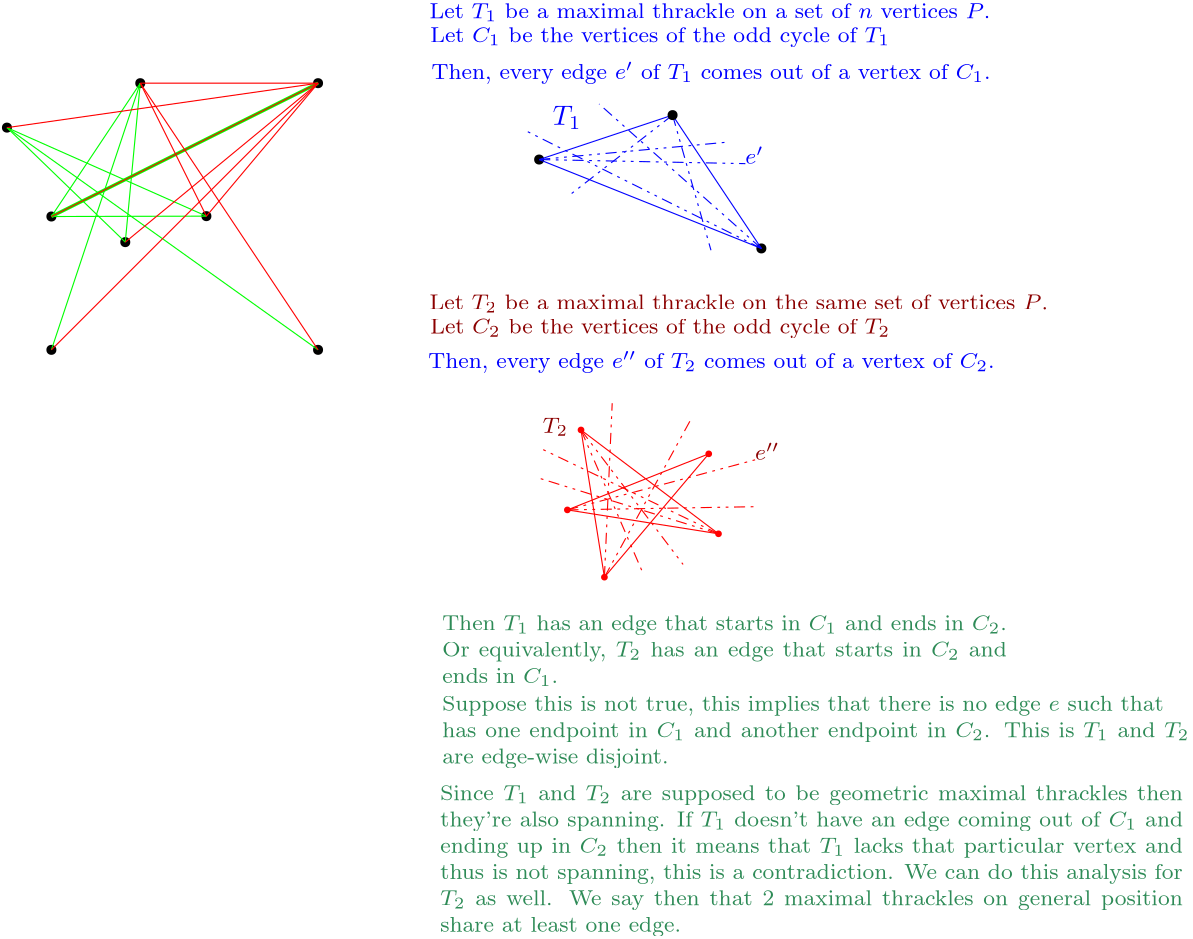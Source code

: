<?xml version="1.0"?>
<!DOCTYPE ipe SYSTEM "ipe.dtd">
<ipe version="70206" creator="Ipe 7.2.7">
<info created="D:20190428144458" modified="D:20190428144458"/>
<ipestyle name="basic">
<symbol name="arrow/arc(spx)">
<path stroke="sym-stroke" fill="sym-stroke" pen="sym-pen">
0 0 m
-1 0.333 l
-1 -0.333 l
h
</path>
</symbol>
<symbol name="arrow/farc(spx)">
<path stroke="sym-stroke" fill="white" pen="sym-pen">
0 0 m
-1 0.333 l
-1 -0.333 l
h
</path>
</symbol>
<symbol name="arrow/ptarc(spx)">
<path stroke="sym-stroke" fill="sym-stroke" pen="sym-pen">
0 0 m
-1 0.333 l
-0.8 0 l
-1 -0.333 l
h
</path>
</symbol>
<symbol name="arrow/fptarc(spx)">
<path stroke="sym-stroke" fill="white" pen="sym-pen">
0 0 m
-1 0.333 l
-0.8 0 l
-1 -0.333 l
h
</path>
</symbol>
<symbol name="mark/circle(sx)" transformations="translations">
<path fill="sym-stroke">
0.6 0 0 0.6 0 0 e
0.4 0 0 0.4 0 0 e
</path>
</symbol>
<symbol name="mark/disk(sx)" transformations="translations">
<path fill="sym-stroke">
0.6 0 0 0.6 0 0 e
</path>
</symbol>
<symbol name="mark/fdisk(sfx)" transformations="translations">
<group>
<path fill="sym-fill">
0.5 0 0 0.5 0 0 e
</path>
<path fill="sym-stroke" fillrule="eofill">
0.6 0 0 0.6 0 0 e
0.4 0 0 0.4 0 0 e
</path>
</group>
</symbol>
<symbol name="mark/box(sx)" transformations="translations">
<path fill="sym-stroke" fillrule="eofill">
-0.6 -0.6 m
0.6 -0.6 l
0.6 0.6 l
-0.6 0.6 l
h
-0.4 -0.4 m
0.4 -0.4 l
0.4 0.4 l
-0.4 0.4 l
h
</path>
</symbol>
<symbol name="mark/square(sx)" transformations="translations">
<path fill="sym-stroke">
-0.6 -0.6 m
0.6 -0.6 l
0.6 0.6 l
-0.6 0.6 l
h
</path>
</symbol>
<symbol name="mark/fsquare(sfx)" transformations="translations">
<group>
<path fill="sym-fill">
-0.5 -0.5 m
0.5 -0.5 l
0.5 0.5 l
-0.5 0.5 l
h
</path>
<path fill="sym-stroke" fillrule="eofill">
-0.6 -0.6 m
0.6 -0.6 l
0.6 0.6 l
-0.6 0.6 l
h
-0.4 -0.4 m
0.4 -0.4 l
0.4 0.4 l
-0.4 0.4 l
h
</path>
</group>
</symbol>
<symbol name="mark/cross(sx)" transformations="translations">
<group>
<path fill="sym-stroke">
-0.43 -0.57 m
0.57 0.43 l
0.43 0.57 l
-0.57 -0.43 l
h
</path>
<path fill="sym-stroke">
-0.43 0.57 m
0.57 -0.43 l
0.43 -0.57 l
-0.57 0.43 l
h
</path>
</group>
</symbol>
<symbol name="arrow/fnormal(spx)">
<path stroke="sym-stroke" fill="white" pen="sym-pen">
0 0 m
-1 0.333 l
-1 -0.333 l
h
</path>
</symbol>
<symbol name="arrow/pointed(spx)">
<path stroke="sym-stroke" fill="sym-stroke" pen="sym-pen">
0 0 m
-1 0.333 l
-0.8 0 l
-1 -0.333 l
h
</path>
</symbol>
<symbol name="arrow/fpointed(spx)">
<path stroke="sym-stroke" fill="white" pen="sym-pen">
0 0 m
-1 0.333 l
-0.8 0 l
-1 -0.333 l
h
</path>
</symbol>
<symbol name="arrow/linear(spx)">
<path stroke="sym-stroke" pen="sym-pen">
-1 0.333 m
0 0 l
-1 -0.333 l
</path>
</symbol>
<symbol name="arrow/fdouble(spx)">
<path stroke="sym-stroke" fill="white" pen="sym-pen">
0 0 m
-1 0.333 l
-1 -0.333 l
h
-1 0 m
-2 0.333 l
-2 -0.333 l
h
</path>
</symbol>
<symbol name="arrow/double(spx)">
<path stroke="sym-stroke" fill="sym-stroke" pen="sym-pen">
0 0 m
-1 0.333 l
-1 -0.333 l
h
-1 0 m
-2 0.333 l
-2 -0.333 l
h
</path>
</symbol>
<pen name="heavier" value="0.8"/>
<pen name="fat" value="1.2"/>
<pen name="ultrafat" value="2"/>
<symbolsize name="large" value="5"/>
<symbolsize name="small" value="2"/>
<symbolsize name="tiny" value="1.1"/>
<arrowsize name="large" value="10"/>
<arrowsize name="small" value="5"/>
<arrowsize name="tiny" value="3"/>
<color name="red" value="1 0 0"/>
<color name="green" value="0 1 0"/>
<color name="blue" value="0 0 1"/>
<color name="yellow" value="1 1 0"/>
<color name="orange" value="1 0.647 0"/>
<color name="gold" value="1 0.843 0"/>
<color name="purple" value="0.627 0.125 0.941"/>
<color name="gray" value="0.745"/>
<color name="brown" value="0.647 0.165 0.165"/>
<color name="navy" value="0 0 0.502"/>
<color name="pink" value="1 0.753 0.796"/>
<color name="seagreen" value="0.18 0.545 0.341"/>
<color name="turquoise" value="0.251 0.878 0.816"/>
<color name="violet" value="0.933 0.51 0.933"/>
<color name="darkblue" value="0 0 0.545"/>
<color name="darkcyan" value="0 0.545 0.545"/>
<color name="darkgray" value="0.663"/>
<color name="darkgreen" value="0 0.392 0"/>
<color name="darkmagenta" value="0.545 0 0.545"/>
<color name="darkorange" value="1 0.549 0"/>
<color name="darkred" value="0.545 0 0"/>
<color name="lightblue" value="0.678 0.847 0.902"/>
<color name="lightcyan" value="0.878 1 1"/>
<color name="lightgray" value="0.827"/>
<color name="lightgreen" value="0.565 0.933 0.565"/>
<color name="lightyellow" value="1 1 0.878"/>
<dashstyle name="dashed" value="[4] 0"/>
<dashstyle name="dotted" value="[1 3] 0"/>
<dashstyle name="dash dotted" value="[4 2 1 2] 0"/>
<dashstyle name="dash dot dotted" value="[4 2 1 2 1 2] 0"/>
<textsize name="large" value="\large"/>
<textsize name="Large" value="\Large"/>
<textsize name="LARGE" value="\LARGE"/>
<textsize name="huge" value="\huge"/>
<textsize name="Huge" value="\Huge"/>
<textsize name="small" value="\small"/>
<textsize name="footnote" value="\footnotesize"/>
<textsize name="tiny" value="\tiny"/>
<textstyle name="center" begin="\begin{center}" end="\end{center}"/>
<textstyle name="itemize" begin="\begin{itemize}" end="\end{itemize}"/>
<textstyle name="item" begin="\begin{itemize}\item{}" end="\end{itemize}"/>
<gridsize name="4 pts" value="4"/>
<gridsize name="8 pts (~3 mm)" value="8"/>
<gridsize name="16 pts (~6 mm)" value="16"/>
<gridsize name="32 pts (~12 mm)" value="32"/>
<gridsize name="10 pts (~3.5 mm)" value="10"/>
<gridsize name="20 pts (~7 mm)" value="20"/>
<gridsize name="14 pts (~5 mm)" value="14"/>
<gridsize name="28 pts (~10 mm)" value="28"/>
<gridsize name="56 pts (~20 mm)" value="56"/>
<anglesize name="90 deg" value="90"/>
<anglesize name="60 deg" value="60"/>
<anglesize name="45 deg" value="45"/>
<anglesize name="30 deg" value="30"/>
<anglesize name="22.5 deg" value="22.5"/>
<opacity name="10%" value="0.1"/>
<opacity name="30%" value="0.3"/>
<opacity name="50%" value="0.5"/>
<opacity name="75%" value="0.75"/>
<tiling name="falling" angle="-60" step="4" width="1"/>
<tiling name="rising" angle="30" step="4" width="1"/>
</ipestyle>
<page>
<layer name="alpha"/>
<view layers="alpha" active="alpha"/>
<use layer="alpha" name="mark/disk(sx)" pos="128 768" size="normal" stroke="black"/>
<use name="mark/disk(sx)" pos="176 784" size="normal" stroke="black"/>
<use matrix="1 0 0 1 16 0" name="mark/disk(sx)" pos="128 736" size="normal" stroke="black"/>
<use name="mark/disk(sx)" pos="144 688" size="normal" stroke="black"/>
<use matrix="1 0 0 1 -5.40082 6.77509" name="mark/disk(sx)" pos="176 720" size="normal" stroke="black"/>
<use matrix="1 0 0 1 -56.1971 -15.8706" name="mark/disk(sx)" pos="256 752" size="normal" stroke="black"/>
<use name="mark/disk(sx)" pos="240 784" size="normal" stroke="black"/>
<use name="mark/disk(sx)" pos="240 688" size="normal" stroke="black"/>
<path stroke="green">
144 736 m
176 784 l
</path>
<path stroke="green">
176 784 m
170.599 726.775 l
</path>
<path stroke="green">
170.599 726.775 m
128 768 l
</path>
<path stroke="green">
128 768 m
199.803 736.129 l
</path>
<path stroke="green">
199.803 736.129 m
144 736 l
</path>
<path stroke="green">
176 784 m
144 688 l
</path>
<path stroke="green" pen="fat">
144 736 m
240 784 l
</path>
<path stroke="green">
128 768 m
240 688 l
</path>
<path stroke="red">
176 784 m
199.803 736.129 l
240 784 l
176 784 l
</path>
<path stroke="red">
240 784 m
128 768 l
</path>
<path stroke="red">
240 784 m
170.599 726.775 l
</path>
<path stroke="red">
240 784 m
144 688 l
</path>
<path stroke="red">
176 784 m
240 688 l
</path>
<path stroke="red">
240 784 m
144 736 l
</path>
<use matrix="1 0 0 1 -0.409185 -11.4923" name="mark/disk(sx)" pos="320 768" size="normal" stroke="black"/>
<use matrix="1 0 0 1 -0.409185 -11.4923" name="mark/disk(sx)" pos="400 736" size="normal" stroke="black"/>
<path matrix="1 0 0 1 -0.409185 -11.4923" stroke="blue" dash="dash dot dotted">
368.036 784 m
331.075 755.292 l
</path>
<path matrix="1 0 0 1 -0.409185 -11.4923" stroke="blue" dash="dash dot dotted">
368.036 784 m
381.857 735.353 l
</path>
<text matrix="1 0 0 1 -54.124 -15.4883" transformations="translations" pos="378.659 784.505" stroke="blue" type="label" width="10.291" height="6.812" depth="1.49" valign="baseline" style="math">T_1</text>
<path matrix="1 0 0 1 -0.409185 -11.4923" stroke="blue">
320 768 m
400 736 l
368 784 l
320 768 l
</path>
<use matrix="1 0 0 1 -0.372825 -11.4923" name="mark/disk(sx)" pos="368 784" size="normal" stroke="black"/>
<path matrix="1 0 0 1 -0.409185 -11.4923" stroke="blue" dash="dash dot dotted">
320 768 m
387.354 774.222 l
</path>
<path matrix="1 0 0 1 -0.409185 -11.4923" stroke="blue" dash="dash dot dotted">
320 768 m
394.239 766.527 l
</path>
<path matrix="1 0 0 1 -0.409185 -11.4923" stroke="blue" dash="dash dot dotted">
400 736 m
341.588 787.992 l
</path>
<path matrix="1 0 0 1 -0.409185 -11.4923" stroke="blue" dash="dash dot dotted">
400 736 m
315.667 778.137 l
</path>
<text matrix="1 0 0 1 -100.023 -0.556697" transformations="translations" pos="380.873 788.397" stroke="blue" type="minipage" width="201.24" height="6.333" depth="1.35" valign="center" size="footnote">Then, every edge $e&apos;$ of $T_1$ comes out of a vertex of $C_1$.</text>
<text matrix="1 0 0 1 -0.409185 -11.4923" transformations="translations" pos="394.239 766.527" stroke="blue" type="label" width="6.613" height="6.134" depth="0" valign="baseline" size="footnote" style="math">e&apos;</text>
<text matrix="1 0 0 1 -12.6147 -9.1969" transformations="translations" pos="292.761 816.599" stroke="blue" type="label" width="201.88" height="5.542" depth="1.1" valign="baseline" size="footnote">Let $T_1$ be a maximal thrackle on a set of $n$ vertices $P$.</text>
<text matrix="1 0 0 1 -17.8622 -1.43965" transformations="translations" pos="298.237 800.172" stroke="blue" type="label" width="165.515" height="5.535" depth="1.55" valign="baseline" size="footnote">Let $C_1$ be the vertices of the odd cycle of $T_1$</text>
<text matrix="1 0 0 1 -101.18 -104.663" transformations="translations" pos="380.873 788.397" stroke="blue" type="minipage" width="224.76" height="6.333" depth="1.35" valign="center" size="footnote">Then, every edge $e&apos;&apos;$ of $T_2$ comes out of a vertex of $C_2$.</text>
<text matrix="1 0 0 1 -12.6148 -114.075" transformations="translations" pos="292.761 816.599" stroke="darkred" type="label" width="222.664" height="5.542" depth="1.1" valign="baseline" size="footnote">Let $T_2$ be a maximal thrackle on the same set of vertices $P$.</text>
<text matrix="1 0 0 1 -17.8624 -106.317" transformations="translations" pos="298.237 800.172" stroke="darkred" type="label" width="165.515" height="5.535" depth="1.55" valign="baseline" size="footnote">Let $C_2$ be the vertices of the odd cycle of $T_2$</text>
<use matrix="1 0 0 1 14.3737 18.0242" name="mark/disk(sx)" pos="320.291 641.135" size="small" stroke="red"/>
<use matrix="1 0 0 1 14.3737 18.0242" name="mark/disk(sx)" pos="315.377 612.352" size="small" stroke="red"/>
<use matrix="1 0 0 1 14.3737 18.0242" name="mark/disk(sx)" pos="328.715 588.133" size="small" stroke="red"/>
<use matrix="1 0 0 1 14.3737 18.0242" name="mark/disk(sx)" pos="369.783 603.752" size="small" stroke="red"/>
<use matrix="1 0 0 1 14.3737 18.0242" name="mark/disk(sx)" pos="366.273 632.535" size="small" stroke="red"/>
<path matrix="1 0 0 1 14.3737 18.0242" stroke="red">
320.291 641.135 m
328.715 588.133 l
</path>
<path matrix="1 0 0 1 14.3737 18.0242" stroke="red">
320.291 641.135 m
369.783 603.752 l
315.377 612.352 l
366.273 632.535 l
328.715 588.133 l
</path>
<path matrix="1 0 0 1 14.3737 18.0242" stroke="red" dash="dash dot dotted">
328.715 588.133 m
331.52 650.772 l
</path>
<path matrix="1 0 0 1 14.3737 18.0242" stroke="red" dash="dash dot dotted">
328.715 588.133 m
360.006 645.237 l
</path>
<path matrix="1 0 0 1 14.3737 18.0242" stroke="red" dash="dash dot dotted">
369.783 603.752 m
305.87 634.436 l
</path>
<path matrix="1 0 0 1 14.3737 18.0242" stroke="red" dash="dash dot dotted">
369.783 603.752 m
304.79 623.906 l
</path>
<path matrix="1 0 0 1 14.3737 18.0242" stroke="red" dash="dash dot dotted">
315.377 612.352 m
382.956 630.386 l
</path>
<path matrix="1 0 0 1 14.3737 18.0242" stroke="red" dash="dash dot dotted">
315.377 612.352 m
382.821 613.511 l
</path>
<path matrix="1 0 0 1 14.3737 18.0242" stroke="red" dash="dash dot dotted">
320.291 641.135 m
342.455 589.886 l
</path>
<path matrix="1 0 0 1 14.3737 18.0242" stroke="red" dash="dash dot dotted">
320.291 641.135 m
357.036 592.721 l
</path>
<text transformations="translations" pos="397.33 648.411" stroke="darkred" type="label" width="8.799" height="6.134" depth="0" valign="baseline" size="footnote" style="math">e&apos;&apos;</text>
<text matrix="1 0 0 1 -3.10506 -17.2803" transformations="translations" pos="324.036 675.469" stroke="darkred" type="label" width="9.081" height="5.453" depth="1.1" valign="baseline" size="footnote" style="math">T_2</text>
<text matrix="1 0 0 1 -19.6646 6.1693" transformations="translations" pos="304.331 571.119" stroke="seagreen" type="minipage" width="203.251" height="15.271" depth="10.3" valign="baseline" size="footnote">Then $T_1$ has an edge that starts in $C_1$ and ends in $C_2$. \\ Or equivalently, $T_2$ has an edge that starts in $C_2$ and ends in $C_1$.</text>
<text matrix="1 0 0 1 -3.44057 -3.29227" transformations="translations" pos="288.14 551.374" stroke="seagreen" type="minipage" width="268.977" height="15.494" depth="10.52" valign="baseline" size="footnote">Suppose this is not true, this implies that there is no edge $e$ such that\\ has one endpoint in $C_1$ and another endpoint in $C_2$.  This is $T_1$ and $T_2$ are edge-wise disjoint.</text>
<text matrix="1 0 0 1 -4.71595 -29.2033" transformations="translations" pos="288.713 530.945" stroke="seagreen" type="minipage" width="267.39" height="29.667" depth="24.74" valign="baseline" size="footnote">Since $T_1$ and $T_2$ are supposed to be  geometric maximal thrackles then they&apos;re also spanning. If $T_1$ doesn&apos;t have an edge coming out of $C_1$ and ending up in $C_2$ then it means that $T_1$ lacks that particular vertex and thus is not spanning, this is a contradiction. We can do this analysis for $T_2$ as well. We say then that 2 maximal thrackles on general position share at least one edge.</text>
</page>
</ipe>
